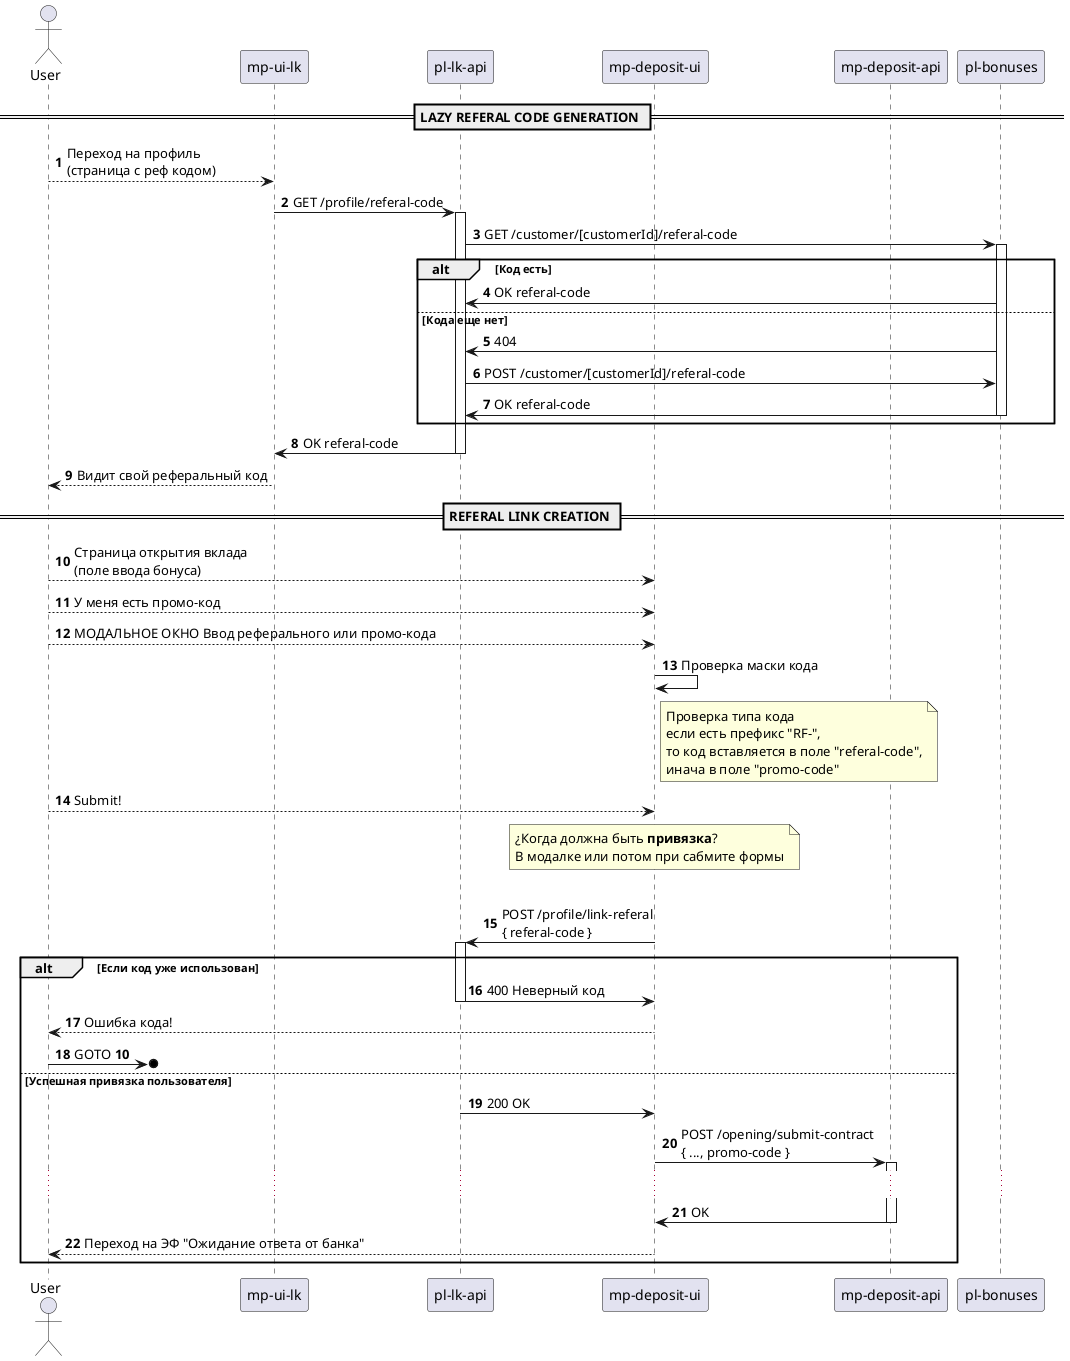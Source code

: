 @startuml
autonumber
actor user as "User"
participant ui as "mp-ui-lk"
participant bff as "pl-lk-api"
participant depui as "mp-deposit-ui"
participant depbff as "mp-deposit-api"
participant bonus as "pl-bonuses"
== LAZY REFERAL CODE GENERATION ==
user --> ui : Переход на профиль\n(страница с реф кодом)
ui -> bff ++ : GET /profile/referal-code
bff -> bonus ++ : GET /customer/[customerId]/referal-code
alt Код есть
    bff <- bonus : OK referal-code
else Кода еще нет
    bff <- bonus : 404
    bff -> bonus : POST /customer/[customerId]/referal-code
    bff <- bonus -- : OK referal-code
end
ui <- bff -- : OK referal-code
user <-- ui : Видит свой реферальный код
== REFERAL LINK CREATION ==
user --> depui : Страница открытия вклада\n(поле ввода бонуса)
user --> depui : У меня есть промо-код
user --> depui : МОДАЛЬНОЕ ОКНО Ввод реферального или промо-кода
depui -> depui : Проверка маски кода
note right depui
    Проверка типа кода
    если есть префикс "RF-",
    то код вставляется в поле "referal-code",
    инача в поле "promo-code"
end note
user --> depui : Submit!
note over depui
    ¿Когда должна быть **привязка**?
    В модалке или потом при сабмите формы
end note
opt Если введен реферальный код
depui -> bff ++ : POST /profile/link-referal\n{ referal-code }
alt Если код уже использован
    depui <- bff -- : 400 Неверный код
    user <-- depui : Ошибка кода!
    user ->o? : GOTO **10**
else Успешная привязка пользователя
    depui <- bff : 200 OK
    depui -> depbff ++ : POST /opening/submit-contract\n{ ..., promo-code }
    ...
    depui <- depbff -- : OK
    user <-- depui: Переход на ЭФ "Ожидание ответа от банка"
end
@enduml